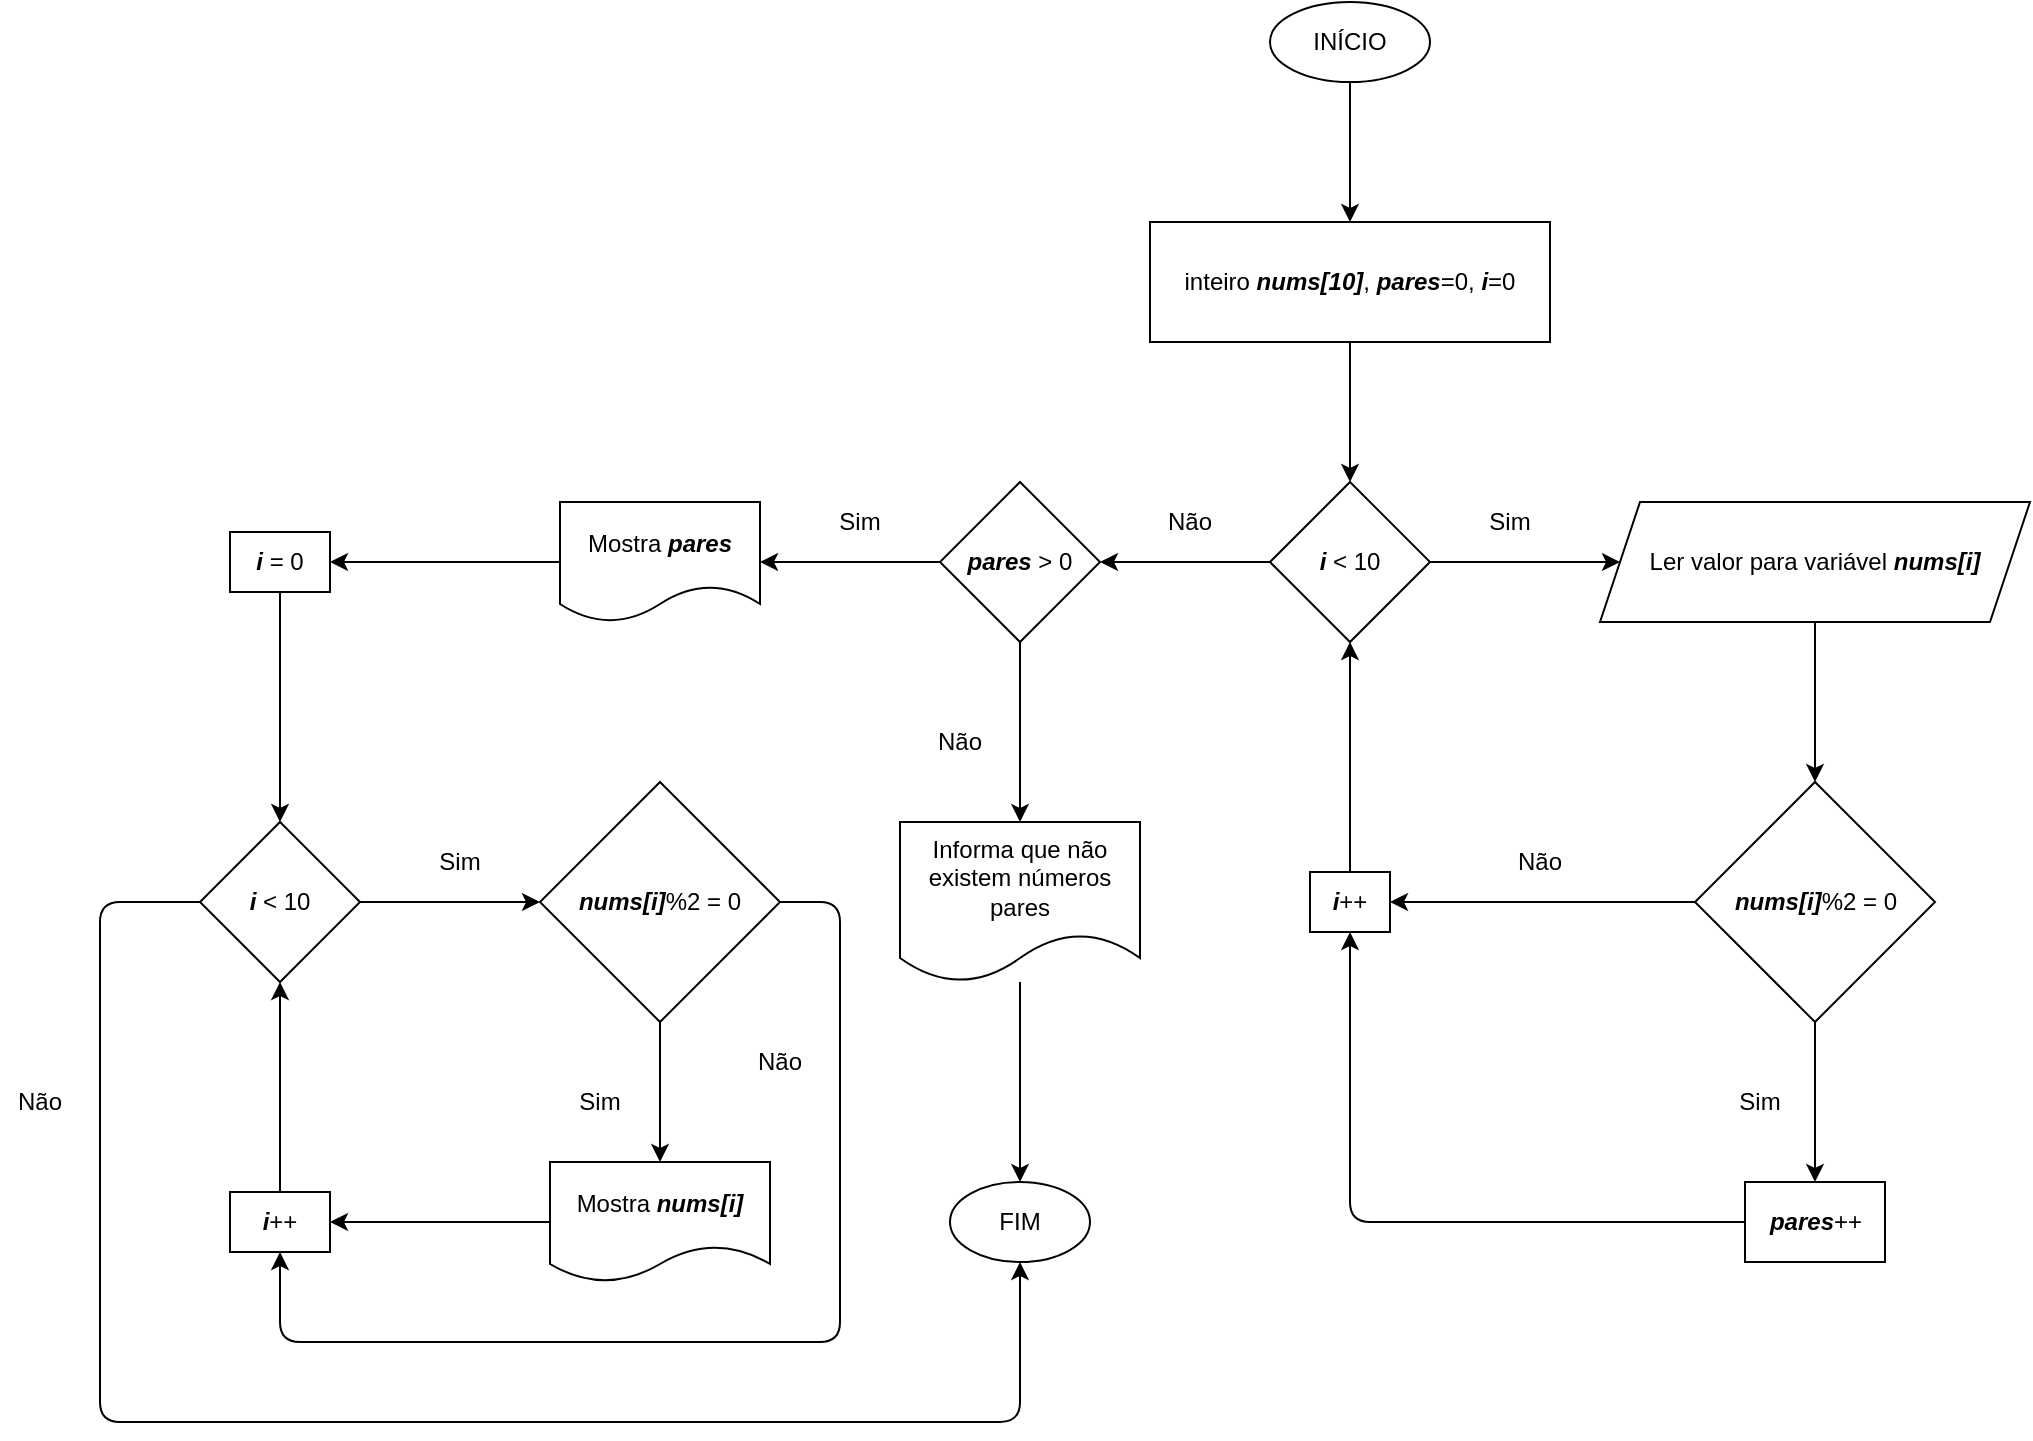 <mxfile version="13.7.9" type="device"><diagram id="FlHXv_OGExzRYgJ9JJG8" name="Page-1"><mxGraphModel dx="2090" dy="686" grid="1" gridSize="10" guides="1" tooltips="1" connect="1" arrows="1" fold="1" page="1" pageScale="1" pageWidth="850" pageHeight="1100" math="0" shadow="0"><root><mxCell id="0"/><mxCell id="1" parent="0"/><mxCell id="zXcQ9wTf0DC3ixbx650A-1" value="INÍCIO" style="ellipse;whiteSpace=wrap;html=1;" vertex="1" parent="1"><mxGeometry x="385" y="10" width="80" height="40" as="geometry"/></mxCell><mxCell id="zXcQ9wTf0DC3ixbx650A-2" value="inteiro &lt;b&gt;&lt;i&gt;nums[10]&lt;/i&gt;&lt;/b&gt;, &lt;i&gt;&lt;b&gt;pares&lt;/b&gt;&lt;/i&gt;=0, &lt;b&gt;&lt;i&gt;i&lt;/i&gt;&lt;/b&gt;=0" style="rounded=0;whiteSpace=wrap;html=1;" vertex="1" parent="1"><mxGeometry x="325" y="120" width="200" height="60" as="geometry"/></mxCell><mxCell id="zXcQ9wTf0DC3ixbx650A-13" value="" style="edgeStyle=orthogonalEdgeStyle;rounded=0;orthogonalLoop=1;jettySize=auto;html=1;" edge="1" parent="1" source="zXcQ9wTf0DC3ixbx650A-3" target="zXcQ9wTf0DC3ixbx650A-4"><mxGeometry relative="1" as="geometry"/></mxCell><mxCell id="zXcQ9wTf0DC3ixbx650A-3" value="&lt;b&gt;&lt;i&gt;i&lt;/i&gt;&lt;/b&gt; &amp;lt; 10" style="rhombus;whiteSpace=wrap;html=1;" vertex="1" parent="1"><mxGeometry x="385" y="250" width="80" height="80" as="geometry"/></mxCell><mxCell id="zXcQ9wTf0DC3ixbx650A-4" value="Ler valor para variável &lt;b&gt;&lt;i&gt;nums[i]&lt;/i&gt;&lt;/b&gt;" style="shape=parallelogram;perimeter=parallelogramPerimeter;whiteSpace=wrap;html=1;fixedSize=1;" vertex="1" parent="1"><mxGeometry x="550" y="260" width="215" height="60" as="geometry"/></mxCell><mxCell id="zXcQ9wTf0DC3ixbx650A-14" value="" style="edgeStyle=orthogonalEdgeStyle;rounded=0;orthogonalLoop=1;jettySize=auto;html=1;" edge="1" parent="1" source="zXcQ9wTf0DC3ixbx650A-5" target="zXcQ9wTf0DC3ixbx650A-6"><mxGeometry relative="1" as="geometry"/></mxCell><mxCell id="zXcQ9wTf0DC3ixbx650A-5" value="&lt;b&gt;&lt;i&gt;nums[i]&lt;/i&gt;&lt;/b&gt;%2 = 0" style="rhombus;whiteSpace=wrap;html=1;" vertex="1" parent="1"><mxGeometry x="597.5" y="400" width="120" height="120" as="geometry"/></mxCell><mxCell id="zXcQ9wTf0DC3ixbx650A-6" value="&lt;b&gt;&lt;i&gt;pares&lt;/i&gt;&lt;/b&gt;++" style="rounded=0;whiteSpace=wrap;html=1;" vertex="1" parent="1"><mxGeometry x="622.5" y="600" width="70" height="40" as="geometry"/></mxCell><mxCell id="zXcQ9wTf0DC3ixbx650A-8" value="" style="endArrow=classic;html=1;exitX=0.5;exitY=1;exitDx=0;exitDy=0;entryX=0.5;entryY=0;entryDx=0;entryDy=0;" edge="1" parent="1" source="zXcQ9wTf0DC3ixbx650A-4" target="zXcQ9wTf0DC3ixbx650A-5"><mxGeometry width="50" height="50" relative="1" as="geometry"><mxPoint x="400" y="570" as="sourcePoint"/><mxPoint x="450" y="520" as="targetPoint"/></mxGeometry></mxCell><mxCell id="zXcQ9wTf0DC3ixbx650A-10" value="" style="endArrow=classic;html=1;exitX=0.5;exitY=1;exitDx=0;exitDy=0;entryX=0.5;entryY=0;entryDx=0;entryDy=0;" edge="1" parent="1" source="zXcQ9wTf0DC3ixbx650A-1" target="zXcQ9wTf0DC3ixbx650A-2"><mxGeometry width="50" height="50" relative="1" as="geometry"><mxPoint x="480" y="240" as="sourcePoint"/><mxPoint x="530" y="190" as="targetPoint"/></mxGeometry></mxCell><mxCell id="zXcQ9wTf0DC3ixbx650A-11" value="" style="endArrow=classic;html=1;exitX=0.5;exitY=1;exitDx=0;exitDy=0;entryX=0.5;entryY=0;entryDx=0;entryDy=0;" edge="1" parent="1" source="zXcQ9wTf0DC3ixbx650A-2" target="zXcQ9wTf0DC3ixbx650A-3"><mxGeometry width="50" height="50" relative="1" as="geometry"><mxPoint x="480" y="240" as="sourcePoint"/><mxPoint x="530" y="190" as="targetPoint"/></mxGeometry></mxCell><mxCell id="zXcQ9wTf0DC3ixbx650A-12" value="&lt;b&gt;&lt;i&gt;i&lt;/i&gt;&lt;/b&gt;++" style="rounded=0;whiteSpace=wrap;html=1;" vertex="1" parent="1"><mxGeometry x="405" y="445" width="40" height="30" as="geometry"/></mxCell><mxCell id="zXcQ9wTf0DC3ixbx650A-15" value="" style="endArrow=classic;html=1;entryX=1;entryY=0.5;entryDx=0;entryDy=0;exitX=0;exitY=0.5;exitDx=0;exitDy=0;" edge="1" parent="1" source="zXcQ9wTf0DC3ixbx650A-5" target="zXcQ9wTf0DC3ixbx650A-12"><mxGeometry width="50" height="50" relative="1" as="geometry"><mxPoint x="650" y="490" as="sourcePoint"/><mxPoint x="700" y="440" as="targetPoint"/></mxGeometry></mxCell><mxCell id="zXcQ9wTf0DC3ixbx650A-16" value="" style="endArrow=classic;html=1;entryX=0.5;entryY=1;entryDx=0;entryDy=0;exitX=0;exitY=0.5;exitDx=0;exitDy=0;" edge="1" parent="1" source="zXcQ9wTf0DC3ixbx650A-6" target="zXcQ9wTf0DC3ixbx650A-12"><mxGeometry width="50" height="50" relative="1" as="geometry"><mxPoint x="650" y="490" as="sourcePoint"/><mxPoint x="700" y="440" as="targetPoint"/><Array as="points"><mxPoint x="425" y="620"/></Array></mxGeometry></mxCell><mxCell id="zXcQ9wTf0DC3ixbx650A-17" value="" style="endArrow=classic;html=1;entryX=0.5;entryY=1;entryDx=0;entryDy=0;exitX=0.5;exitY=0;exitDx=0;exitDy=0;" edge="1" parent="1" source="zXcQ9wTf0DC3ixbx650A-12" target="zXcQ9wTf0DC3ixbx650A-3"><mxGeometry width="50" height="50" relative="1" as="geometry"><mxPoint x="650" y="490" as="sourcePoint"/><mxPoint x="700" y="440" as="targetPoint"/></mxGeometry></mxCell><mxCell id="zXcQ9wTf0DC3ixbx650A-18" value="&lt;b&gt;&lt;i&gt;pares&lt;/i&gt;&lt;/b&gt; &amp;gt; 0" style="rhombus;whiteSpace=wrap;html=1;" vertex="1" parent="1"><mxGeometry x="220" y="250" width="80" height="80" as="geometry"/></mxCell><mxCell id="zXcQ9wTf0DC3ixbx650A-19" value="Mostra &lt;b&gt;&lt;i&gt;pares&lt;/i&gt;&lt;/b&gt;" style="shape=document;whiteSpace=wrap;html=1;boundedLbl=1;" vertex="1" parent="1"><mxGeometry x="30" y="260" width="100" height="60" as="geometry"/></mxCell><mxCell id="zXcQ9wTf0DC3ixbx650A-20" value="&lt;b&gt;&lt;i&gt;i&lt;/i&gt;&lt;/b&gt; = 0" style="rounded=0;whiteSpace=wrap;html=1;" vertex="1" parent="1"><mxGeometry x="-135" y="275" width="50" height="30" as="geometry"/></mxCell><mxCell id="zXcQ9wTf0DC3ixbx650A-21" value="&lt;b&gt;&lt;i&gt;i&lt;/i&gt;&lt;/b&gt; &amp;lt; 10" style="rhombus;whiteSpace=wrap;html=1;" vertex="1" parent="1"><mxGeometry x="-150" y="420" width="80" height="80" as="geometry"/></mxCell><mxCell id="zXcQ9wTf0DC3ixbx650A-23" value="&lt;b&gt;&lt;i&gt;nums[i]&lt;/i&gt;&lt;/b&gt;%2 = 0" style="rhombus;whiteSpace=wrap;html=1;" vertex="1" parent="1"><mxGeometry x="20" y="400" width="120" height="120" as="geometry"/></mxCell><mxCell id="zXcQ9wTf0DC3ixbx650A-24" value="Mostra &lt;b&gt;&lt;i&gt;nums[i]&lt;/i&gt;&lt;/b&gt;" style="shape=document;whiteSpace=wrap;html=1;boundedLbl=1;" vertex="1" parent="1"><mxGeometry x="25" y="590" width="110" height="60" as="geometry"/></mxCell><mxCell id="zXcQ9wTf0DC3ixbx650A-25" value="" style="endArrow=classic;html=1;exitX=0;exitY=0.5;exitDx=0;exitDy=0;entryX=1;entryY=0.5;entryDx=0;entryDy=0;" edge="1" parent="1" source="zXcQ9wTf0DC3ixbx650A-3" target="zXcQ9wTf0DC3ixbx650A-18"><mxGeometry width="50" height="50" relative="1" as="geometry"><mxPoint x="90" y="540" as="sourcePoint"/><mxPoint x="140" y="490" as="targetPoint"/></mxGeometry></mxCell><mxCell id="zXcQ9wTf0DC3ixbx650A-26" value="" style="endArrow=classic;html=1;exitX=0;exitY=0.5;exitDx=0;exitDy=0;entryX=1;entryY=0.5;entryDx=0;entryDy=0;" edge="1" parent="1" source="zXcQ9wTf0DC3ixbx650A-18" target="zXcQ9wTf0DC3ixbx650A-19"><mxGeometry width="50" height="50" relative="1" as="geometry"><mxPoint x="90" y="540" as="sourcePoint"/><mxPoint x="140" y="490" as="targetPoint"/></mxGeometry></mxCell><mxCell id="zXcQ9wTf0DC3ixbx650A-27" value="" style="endArrow=classic;html=1;entryX=1;entryY=0.5;entryDx=0;entryDy=0;exitX=0;exitY=0.5;exitDx=0;exitDy=0;" edge="1" parent="1" source="zXcQ9wTf0DC3ixbx650A-19" target="zXcQ9wTf0DC3ixbx650A-20"><mxGeometry width="50" height="50" relative="1" as="geometry"><mxPoint x="90" y="540" as="sourcePoint"/><mxPoint x="140" y="490" as="targetPoint"/></mxGeometry></mxCell><mxCell id="zXcQ9wTf0DC3ixbx650A-28" value="" style="endArrow=classic;html=1;exitX=0.5;exitY=1;exitDx=0;exitDy=0;entryX=0.5;entryY=0;entryDx=0;entryDy=0;" edge="1" parent="1" source="zXcQ9wTf0DC3ixbx650A-20" target="zXcQ9wTf0DC3ixbx650A-21"><mxGeometry width="50" height="50" relative="1" as="geometry"><mxPoint x="90" y="540" as="sourcePoint"/><mxPoint x="140" y="490" as="targetPoint"/></mxGeometry></mxCell><mxCell id="zXcQ9wTf0DC3ixbx650A-29" value="" style="endArrow=classic;html=1;exitX=1;exitY=0.5;exitDx=0;exitDy=0;entryX=0;entryY=0.5;entryDx=0;entryDy=0;" edge="1" parent="1" source="zXcQ9wTf0DC3ixbx650A-21" target="zXcQ9wTf0DC3ixbx650A-23"><mxGeometry width="50" height="50" relative="1" as="geometry"><mxPoint x="90" y="540" as="sourcePoint"/><mxPoint x="140" y="490" as="targetPoint"/></mxGeometry></mxCell><mxCell id="zXcQ9wTf0DC3ixbx650A-30" value="" style="endArrow=classic;html=1;entryX=0.5;entryY=0;entryDx=0;entryDy=0;exitX=0.5;exitY=1;exitDx=0;exitDy=0;" edge="1" parent="1" source="zXcQ9wTf0DC3ixbx650A-23" target="zXcQ9wTf0DC3ixbx650A-24"><mxGeometry width="50" height="50" relative="1" as="geometry"><mxPoint x="90" y="540" as="sourcePoint"/><mxPoint x="140" y="490" as="targetPoint"/></mxGeometry></mxCell><mxCell id="zXcQ9wTf0DC3ixbx650A-38" value="" style="edgeStyle=orthogonalEdgeStyle;rounded=0;orthogonalLoop=1;jettySize=auto;html=1;" edge="1" parent="1" source="zXcQ9wTf0DC3ixbx650A-31" target="zXcQ9wTf0DC3ixbx650A-37"><mxGeometry relative="1" as="geometry"/></mxCell><mxCell id="zXcQ9wTf0DC3ixbx650A-31" value="Informa que não existem números pares" style="shape=document;whiteSpace=wrap;html=1;boundedLbl=1;" vertex="1" parent="1"><mxGeometry x="200" y="420" width="120" height="80" as="geometry"/></mxCell><mxCell id="zXcQ9wTf0DC3ixbx650A-32" value="" style="endArrow=classic;html=1;exitX=0.5;exitY=1;exitDx=0;exitDy=0;entryX=0.5;entryY=0;entryDx=0;entryDy=0;" edge="1" parent="1" source="zXcQ9wTf0DC3ixbx650A-18" target="zXcQ9wTf0DC3ixbx650A-31"><mxGeometry width="50" height="50" relative="1" as="geometry"><mxPoint x="90" y="530" as="sourcePoint"/><mxPoint x="140" y="480" as="targetPoint"/></mxGeometry></mxCell><mxCell id="zXcQ9wTf0DC3ixbx650A-33" value="&lt;b&gt;&lt;i&gt;i&lt;/i&gt;&lt;/b&gt;++" style="rounded=0;whiteSpace=wrap;html=1;" vertex="1" parent="1"><mxGeometry x="-135" y="605" width="50" height="30" as="geometry"/></mxCell><mxCell id="zXcQ9wTf0DC3ixbx650A-34" value="" style="endArrow=classic;html=1;entryX=1;entryY=0.5;entryDx=0;entryDy=0;exitX=0;exitY=0.5;exitDx=0;exitDy=0;" edge="1" parent="1" source="zXcQ9wTf0DC3ixbx650A-24" target="zXcQ9wTf0DC3ixbx650A-33"><mxGeometry width="50" height="50" relative="1" as="geometry"><mxPoint x="90" y="530" as="sourcePoint"/><mxPoint x="140" y="480" as="targetPoint"/></mxGeometry></mxCell><mxCell id="zXcQ9wTf0DC3ixbx650A-35" value="" style="endArrow=classic;html=1;entryX=0.5;entryY=1;entryDx=0;entryDy=0;exitX=0.5;exitY=0;exitDx=0;exitDy=0;" edge="1" parent="1" source="zXcQ9wTf0DC3ixbx650A-33" target="zXcQ9wTf0DC3ixbx650A-21"><mxGeometry width="50" height="50" relative="1" as="geometry"><mxPoint x="90" y="530" as="sourcePoint"/><mxPoint x="140" y="480" as="targetPoint"/></mxGeometry></mxCell><mxCell id="zXcQ9wTf0DC3ixbx650A-36" value="" style="endArrow=classic;html=1;exitX=1;exitY=0.5;exitDx=0;exitDy=0;entryX=0.5;entryY=1;entryDx=0;entryDy=0;" edge="1" parent="1" source="zXcQ9wTf0DC3ixbx650A-23" target="zXcQ9wTf0DC3ixbx650A-33"><mxGeometry width="50" height="50" relative="1" as="geometry"><mxPoint x="90" y="530" as="sourcePoint"/><mxPoint x="140" y="480" as="targetPoint"/><Array as="points"><mxPoint x="170" y="460"/><mxPoint x="170" y="680"/><mxPoint x="-110" y="680"/></Array></mxGeometry></mxCell><mxCell id="zXcQ9wTf0DC3ixbx650A-37" value="FIM" style="ellipse;whiteSpace=wrap;html=1;" vertex="1" parent="1"><mxGeometry x="225" y="600" width="70" height="40" as="geometry"/></mxCell><mxCell id="zXcQ9wTf0DC3ixbx650A-39" value="" style="endArrow=classic;html=1;exitX=0;exitY=0.5;exitDx=0;exitDy=0;entryX=0.5;entryY=1;entryDx=0;entryDy=0;" edge="1" parent="1" source="zXcQ9wTf0DC3ixbx650A-21" target="zXcQ9wTf0DC3ixbx650A-37"><mxGeometry width="50" height="50" relative="1" as="geometry"><mxPoint x="90" y="530" as="sourcePoint"/><mxPoint x="140" y="480" as="targetPoint"/><Array as="points"><mxPoint x="-200" y="460"/><mxPoint x="-200" y="720"/><mxPoint x="260" y="720"/></Array></mxGeometry></mxCell><mxCell id="zXcQ9wTf0DC3ixbx650A-40" value="Sim" style="text;html=1;strokeColor=none;fillColor=none;align=center;verticalAlign=middle;whiteSpace=wrap;rounded=0;" vertex="1" parent="1"><mxGeometry x="485" y="260" width="40" height="20" as="geometry"/></mxCell><mxCell id="zXcQ9wTf0DC3ixbx650A-41" value="Não" style="text;html=1;strokeColor=none;fillColor=none;align=center;verticalAlign=middle;whiteSpace=wrap;rounded=0;" vertex="1" parent="1"><mxGeometry x="325" y="260" width="40" height="20" as="geometry"/></mxCell><mxCell id="zXcQ9wTf0DC3ixbx650A-42" value="Sim" style="text;html=1;strokeColor=none;fillColor=none;align=center;verticalAlign=middle;whiteSpace=wrap;rounded=0;" vertex="1" parent="1"><mxGeometry x="610" y="550" width="40" height="20" as="geometry"/></mxCell><mxCell id="zXcQ9wTf0DC3ixbx650A-43" value="Não" style="text;html=1;strokeColor=none;fillColor=none;align=center;verticalAlign=middle;whiteSpace=wrap;rounded=0;" vertex="1" parent="1"><mxGeometry x="500" y="430" width="40" height="20" as="geometry"/></mxCell><mxCell id="zXcQ9wTf0DC3ixbx650A-44" value="Sim" style="text;html=1;strokeColor=none;fillColor=none;align=center;verticalAlign=middle;whiteSpace=wrap;rounded=0;" vertex="1" parent="1"><mxGeometry x="160" y="260" width="40" height="20" as="geometry"/></mxCell><mxCell id="zXcQ9wTf0DC3ixbx650A-45" value="Não" style="text;html=1;strokeColor=none;fillColor=none;align=center;verticalAlign=middle;whiteSpace=wrap;rounded=0;" vertex="1" parent="1"><mxGeometry x="210" y="370" width="40" height="20" as="geometry"/></mxCell><mxCell id="zXcQ9wTf0DC3ixbx650A-46" value="Sim" style="text;html=1;strokeColor=none;fillColor=none;align=center;verticalAlign=middle;whiteSpace=wrap;rounded=0;" vertex="1" parent="1"><mxGeometry x="-40" y="430" width="40" height="20" as="geometry"/></mxCell><mxCell id="zXcQ9wTf0DC3ixbx650A-47" value="Sim" style="text;html=1;strokeColor=none;fillColor=none;align=center;verticalAlign=middle;whiteSpace=wrap;rounded=0;" vertex="1" parent="1"><mxGeometry x="30" y="550" width="40" height="20" as="geometry"/></mxCell><mxCell id="zXcQ9wTf0DC3ixbx650A-48" value="Não" style="text;html=1;strokeColor=none;fillColor=none;align=center;verticalAlign=middle;whiteSpace=wrap;rounded=0;" vertex="1" parent="1"><mxGeometry x="120" y="530" width="40" height="20" as="geometry"/></mxCell><mxCell id="zXcQ9wTf0DC3ixbx650A-49" value="Não" style="text;html=1;strokeColor=none;fillColor=none;align=center;verticalAlign=middle;whiteSpace=wrap;rounded=0;" vertex="1" parent="1"><mxGeometry x="-250" y="550" width="40" height="20" as="geometry"/></mxCell></root></mxGraphModel></diagram></mxfile>